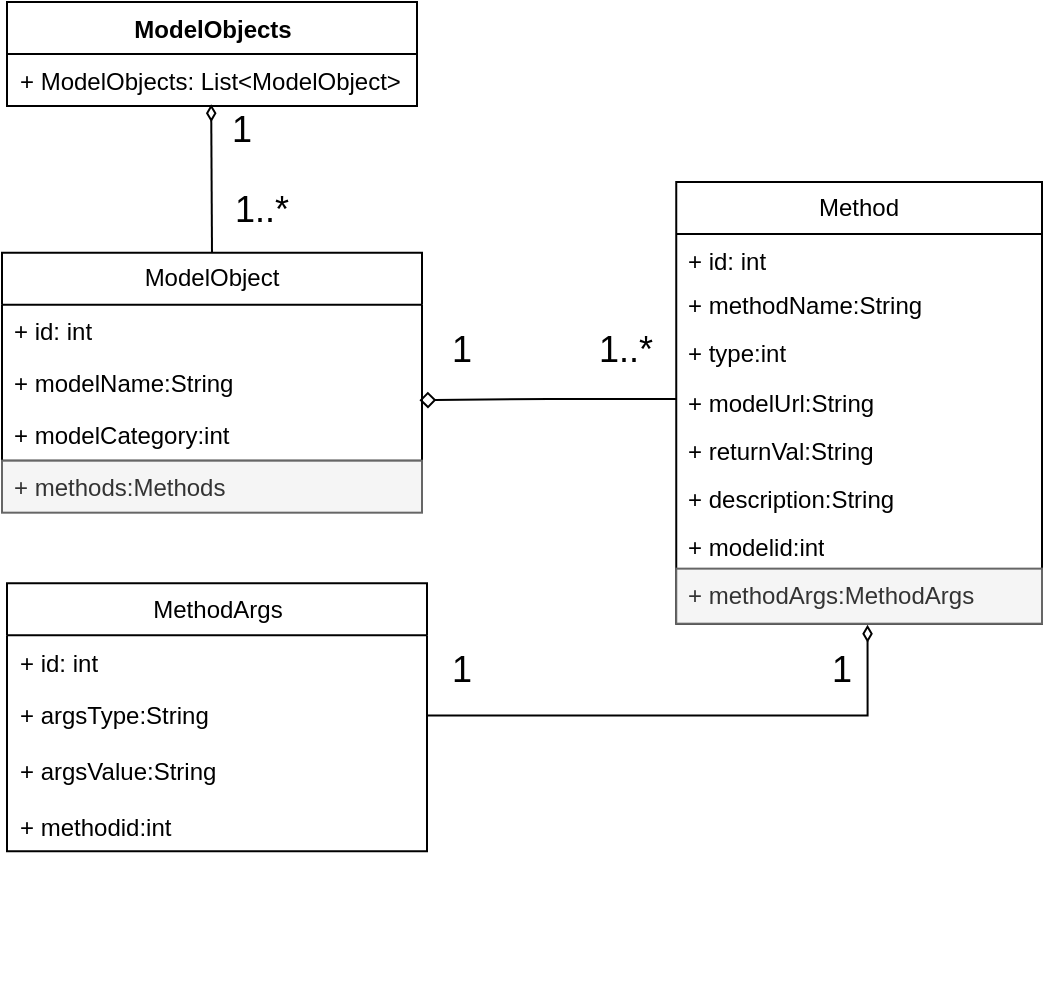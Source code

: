 <mxfile version="24.4.8" type="github" pages="2">
  <diagram name="第 1 页" id="2eAgeC-R04hNYni1SeuB">
    <mxGraphModel dx="1090" dy="634" grid="1" gridSize="10" guides="1" tooltips="1" connect="1" arrows="1" fold="1" page="1" pageScale="1" pageWidth="1169" pageHeight="827" math="0" shadow="0">
      <root>
        <mxCell id="0" />
        <mxCell id="1" parent="0" />
        <mxCell id="SbAz0DDFr4h_F-9t35oi-29" value="" style="group" parent="1" vertex="1" connectable="0">
          <mxGeometry x="340" y="315.34" width="210" height="150" as="geometry" />
        </mxCell>
        <mxCell id="SbAz0DDFr4h_F-9t35oi-14" value="ModelObject" style="swimlane;fontStyle=0;childLayout=stackLayout;horizontal=1;startSize=26;fillColor=none;horizontalStack=0;resizeParent=1;resizeParentMax=0;resizeLast=0;collapsible=1;marginBottom=0;whiteSpace=wrap;html=1;" parent="SbAz0DDFr4h_F-9t35oi-29" vertex="1">
          <mxGeometry width="210" height="104" as="geometry">
            <mxRectangle width="120" height="30" as="alternateBounds" />
          </mxGeometry>
        </mxCell>
        <mxCell id="SbAz0DDFr4h_F-9t35oi-15" value="+ id: int" style="text;strokeColor=none;fillColor=none;align=left;verticalAlign=top;spacingLeft=4;spacingRight=4;overflow=hidden;rotatable=0;points=[[0,0.5],[1,0.5]];portConstraint=eastwest;whiteSpace=wrap;html=1;" parent="SbAz0DDFr4h_F-9t35oi-14" vertex="1">
          <mxGeometry y="26" width="210" height="26" as="geometry" />
        </mxCell>
        <mxCell id="SbAz0DDFr4h_F-9t35oi-16" value="+ modelName:String" style="text;strokeColor=none;fillColor=none;align=left;verticalAlign=top;spacingLeft=4;spacingRight=4;overflow=hidden;rotatable=0;points=[[0,0.5],[1,0.5]];portConstraint=eastwest;whiteSpace=wrap;html=1;" parent="SbAz0DDFr4h_F-9t35oi-14" vertex="1">
          <mxGeometry y="52" width="210" height="26" as="geometry" />
        </mxCell>
        <mxCell id="QA75WJgBb5IEhuRQtN35-2" value="+ modelCategory:int" style="text;strokeColor=none;fillColor=none;align=left;verticalAlign=top;spacingLeft=4;spacingRight=4;overflow=hidden;rotatable=0;points=[[0,0.5],[1,0.5]];portConstraint=eastwest;whiteSpace=wrap;html=1;" vertex="1" parent="SbAz0DDFr4h_F-9t35oi-14">
          <mxGeometry y="78" width="210" height="26" as="geometry" />
        </mxCell>
        <mxCell id="SbAz0DDFr4h_F-9t35oi-23" value="+ methods:Methods" style="text;strokeColor=#666666;fillColor=#f5f5f5;align=left;verticalAlign=top;spacingLeft=4;spacingRight=4;overflow=hidden;rotatable=0;points=[[0,0.5],[1,0.5]];portConstraint=eastwest;whiteSpace=wrap;html=1;fontColor=#333333;" parent="SbAz0DDFr4h_F-9t35oi-29" vertex="1">
          <mxGeometry y="104" width="210.0" height="26" as="geometry" />
        </mxCell>
        <mxCell id="SbAz0DDFr4h_F-9t35oi-70" value="" style="group" parent="1" vertex="1" connectable="0">
          <mxGeometry x="660" y="280" width="200" height="200.68" as="geometry" />
        </mxCell>
        <mxCell id="SbAz0DDFr4h_F-9t35oi-71" value="Method" style="swimlane;fontStyle=0;childLayout=stackLayout;horizontal=1;startSize=26;fillColor=none;horizontalStack=0;resizeParent=1;resizeParentMax=0;resizeLast=0;collapsible=1;marginBottom=0;whiteSpace=wrap;html=1;" parent="SbAz0DDFr4h_F-9t35oi-70" vertex="1">
          <mxGeometry x="17.125" width="182.875" height="220.84" as="geometry">
            <mxRectangle width="120" height="30" as="alternateBounds" />
          </mxGeometry>
        </mxCell>
        <mxCell id="SbAz0DDFr4h_F-9t35oi-72" value="+ id: int" style="text;strokeColor=none;fillColor=none;align=left;verticalAlign=top;spacingLeft=4;spacingRight=4;overflow=hidden;rotatable=0;points=[[0,0.5],[1,0.5]];portConstraint=eastwest;whiteSpace=wrap;html=1;" parent="SbAz0DDFr4h_F-9t35oi-71" vertex="1">
          <mxGeometry y="26" width="182.875" height="22.36" as="geometry" />
        </mxCell>
        <mxCell id="SbAz0DDFr4h_F-9t35oi-73" value="+ methodName:String&amp;nbsp;" style="text;strokeColor=none;fillColor=none;align=left;verticalAlign=top;spacingLeft=4;spacingRight=4;overflow=hidden;rotatable=0;points=[[0,0.5],[1,0.5]];portConstraint=eastwest;whiteSpace=wrap;html=1;" parent="SbAz0DDFr4h_F-9t35oi-71" vertex="1">
          <mxGeometry y="48.36" width="182.875" height="24.08" as="geometry" />
        </mxCell>
        <mxCell id="QA75WJgBb5IEhuRQtN35-4" value="+ type:int" style="text;strokeColor=none;fillColor=none;align=left;verticalAlign=top;spacingLeft=4;spacingRight=4;overflow=hidden;rotatable=0;points=[[0,0.5],[1,0.5]];portConstraint=eastwest;whiteSpace=wrap;html=1;" vertex="1" parent="SbAz0DDFr4h_F-9t35oi-71">
          <mxGeometry y="72.44" width="182.875" height="24.08" as="geometry" />
        </mxCell>
        <mxCell id="SbAz0DDFr4h_F-9t35oi-75" value="+ modelUrl:String" style="text;strokeColor=none;fillColor=none;align=left;verticalAlign=top;spacingLeft=4;spacingRight=4;overflow=hidden;rotatable=0;points=[[0,0.5],[1,0.5]];portConstraint=eastwest;whiteSpace=wrap;html=1;" parent="SbAz0DDFr4h_F-9t35oi-71" vertex="1">
          <mxGeometry y="96.52" width="182.875" height="24.0" as="geometry" />
        </mxCell>
        <mxCell id="ualibCEGBtoHms4jxuWA-9" value="+&amp;nbsp;returnVal:String" style="text;strokeColor=none;fillColor=none;align=left;verticalAlign=top;spacingLeft=4;spacingRight=4;overflow=hidden;rotatable=0;points=[[0,0.5],[1,0.5]];portConstraint=eastwest;whiteSpace=wrap;html=1;" vertex="1" parent="SbAz0DDFr4h_F-9t35oi-71">
          <mxGeometry y="120.52" width="182.875" height="24.8" as="geometry" />
        </mxCell>
        <mxCell id="SbAz0DDFr4h_F-9t35oi-98" value="+ description:String" style="text;strokeColor=none;fillColor=none;align=left;verticalAlign=top;spacingLeft=4;spacingRight=4;overflow=hidden;rotatable=0;points=[[0,0.5],[1,0.5]];portConstraint=eastwest;whiteSpace=wrap;html=1;" parent="SbAz0DDFr4h_F-9t35oi-71" vertex="1">
          <mxGeometry y="145.32" width="182.875" height="24.0" as="geometry" />
        </mxCell>
        <mxCell id="SbAz0DDFr4h_F-9t35oi-76" value="+ modelid:int" style="text;strokeColor=none;fillColor=none;align=left;verticalAlign=top;spacingLeft=4;spacingRight=4;overflow=hidden;rotatable=0;points=[[0,0.5],[1,0.5]];portConstraint=eastwest;whiteSpace=wrap;html=1;" parent="SbAz0DDFr4h_F-9t35oi-71" vertex="1">
          <mxGeometry y="169.32" width="182.875" height="24.0" as="geometry" />
        </mxCell>
        <mxCell id="SbAz0DDFr4h_F-9t35oi-77" value="+ methodArgs:MethodArgs" style="text;strokeColor=#666666;fillColor=#f5f5f5;align=left;verticalAlign=top;spacingLeft=4;spacingRight=4;overflow=hidden;rotatable=0;points=[[0,0.5],[1,0.5]];portConstraint=eastwest;whiteSpace=wrap;html=1;fontColor=#333333;" parent="SbAz0DDFr4h_F-9t35oi-71" vertex="1">
          <mxGeometry y="193.32" width="182.875" height="27.52" as="geometry" />
        </mxCell>
        <mxCell id="SbAz0DDFr4h_F-9t35oi-93" value="" style="group" parent="1" vertex="1" connectable="0">
          <mxGeometry x="342.5" y="480.68" width="210" height="200" as="geometry" />
        </mxCell>
        <mxCell id="SbAz0DDFr4h_F-9t35oi-94" value="MethodArgs" style="swimlane;fontStyle=0;childLayout=stackLayout;horizontal=1;startSize=26;fillColor=none;horizontalStack=0;resizeParent=1;resizeParentMax=0;resizeLast=0;collapsible=1;marginBottom=0;whiteSpace=wrap;html=1;" parent="SbAz0DDFr4h_F-9t35oi-93" vertex="1">
          <mxGeometry width="210" height="134" as="geometry">
            <mxRectangle width="120" height="30" as="alternateBounds" />
          </mxGeometry>
        </mxCell>
        <mxCell id="SbAz0DDFr4h_F-9t35oi-95" value="+ id: int" style="text;strokeColor=none;fillColor=none;align=left;verticalAlign=top;spacingLeft=4;spacingRight=4;overflow=hidden;rotatable=0;points=[[0,0.5],[1,0.5]];portConstraint=eastwest;whiteSpace=wrap;html=1;" parent="SbAz0DDFr4h_F-9t35oi-94" vertex="1">
          <mxGeometry y="26" width="210" height="26" as="geometry" />
        </mxCell>
        <mxCell id="SbAz0DDFr4h_F-9t35oi-96" value="+ argsType:String" style="text;strokeColor=none;fillColor=none;align=left;verticalAlign=top;spacingLeft=4;spacingRight=4;overflow=hidden;rotatable=0;points=[[0,0.5],[1,0.5]];portConstraint=eastwest;whiteSpace=wrap;html=1;" parent="SbAz0DDFr4h_F-9t35oi-94" vertex="1">
          <mxGeometry y="52" width="210" height="28" as="geometry" />
        </mxCell>
        <mxCell id="X31dGBQLlkKmHHwzrpvk-1" value="+ argsValue:String" style="text;strokeColor=none;fillColor=none;align=left;verticalAlign=top;spacingLeft=4;spacingRight=4;overflow=hidden;rotatable=0;points=[[0,0.5],[1,0.5]];portConstraint=eastwest;whiteSpace=wrap;html=1;" parent="SbAz0DDFr4h_F-9t35oi-94" vertex="1">
          <mxGeometry y="80" width="210" height="28" as="geometry" />
        </mxCell>
        <mxCell id="SbAz0DDFr4h_F-9t35oi-99" value="+ methodid:int" style="text;strokeColor=none;fillColor=none;align=left;verticalAlign=top;spacingLeft=4;spacingRight=4;overflow=hidden;rotatable=0;points=[[0,0.5],[1,0.5]];portConstraint=eastwest;whiteSpace=wrap;html=1;" parent="SbAz0DDFr4h_F-9t35oi-94" vertex="1">
          <mxGeometry y="108" width="210" height="26" as="geometry" />
        </mxCell>
        <mxCell id="zyXgO9R8dJ2PUQRsxswK-3" value="ModelObjects" style="swimlane;fontStyle=1;align=center;verticalAlign=top;childLayout=stackLayout;horizontal=1;startSize=26;horizontalStack=0;resizeParent=1;resizeParentMax=0;resizeLast=0;collapsible=1;marginBottom=0;whiteSpace=wrap;html=1;" parent="1" vertex="1">
          <mxGeometry x="342.5" y="190" width="205" height="52" as="geometry" />
        </mxCell>
        <mxCell id="zyXgO9R8dJ2PUQRsxswK-4" value="+ ModelObjects: List&amp;lt;ModelObject&amp;gt;" style="text;strokeColor=none;fillColor=none;align=left;verticalAlign=top;spacingLeft=4;spacingRight=4;overflow=hidden;rotatable=0;points=[[0,0.5],[1,0.5]];portConstraint=eastwest;whiteSpace=wrap;html=1;" parent="zyXgO9R8dJ2PUQRsxswK-3" vertex="1">
          <mxGeometry y="26" width="205" height="26" as="geometry" />
        </mxCell>
        <mxCell id="zyXgO9R8dJ2PUQRsxswK-7" style="rounded=0;orthogonalLoop=1;jettySize=auto;html=1;entryX=0.498;entryY=0.968;entryDx=0;entryDy=0;entryPerimeter=0;endArrow=diamondThin;endFill=0;exitX=0.5;exitY=0;exitDx=0;exitDy=0;" parent="1" source="SbAz0DDFr4h_F-9t35oi-14" target="zyXgO9R8dJ2PUQRsxswK-4" edge="1">
          <mxGeometry relative="1" as="geometry" />
        </mxCell>
        <mxCell id="zyXgO9R8dJ2PUQRsxswK-10" value="&lt;font style=&quot;font-size: 18px;&quot;&gt;1..*&lt;/font&gt;" style="text;html=1;align=center;verticalAlign=middle;whiteSpace=wrap;rounded=0;" parent="1" vertex="1">
          <mxGeometry x="460" y="290" width="20" height="8" as="geometry" />
        </mxCell>
        <mxCell id="zyXgO9R8dJ2PUQRsxswK-11" value="&lt;font style=&quot;font-size: 18px;&quot;&gt;1&lt;/font&gt;" style="text;html=1;align=center;verticalAlign=middle;whiteSpace=wrap;rounded=0;" parent="1" vertex="1">
          <mxGeometry x="450" y="250" width="20" height="8" as="geometry" />
        </mxCell>
        <mxCell id="ualibCEGBtoHms4jxuWA-13" style="edgeStyle=orthogonalEdgeStyle;rounded=0;orthogonalLoop=1;jettySize=auto;html=1;entryX=0.523;entryY=1.019;entryDx=0;entryDy=0;entryPerimeter=0;endArrow=diamondThin;endFill=0;" edge="1" parent="1" source="SbAz0DDFr4h_F-9t35oi-96" target="SbAz0DDFr4h_F-9t35oi-77">
          <mxGeometry relative="1" as="geometry" />
        </mxCell>
        <mxCell id="ualibCEGBtoHms4jxuWA-16" value="&lt;font style=&quot;font-size: 18px;&quot;&gt;1&lt;/font&gt;" style="text;html=1;align=center;verticalAlign=middle;whiteSpace=wrap;rounded=0;" vertex="1" parent="1">
          <mxGeometry x="560" y="360" width="20" height="8" as="geometry" />
        </mxCell>
        <mxCell id="ualibCEGBtoHms4jxuWA-17" value="&lt;font style=&quot;font-size: 18px;&quot;&gt;1&lt;/font&gt;" style="text;html=1;align=center;verticalAlign=middle;whiteSpace=wrap;rounded=0;" vertex="1" parent="1">
          <mxGeometry x="750" y="520" width="20" height="8" as="geometry" />
        </mxCell>
        <mxCell id="ualibCEGBtoHms4jxuWA-18" value="&lt;font style=&quot;font-size: 18px;&quot;&gt;1&lt;/font&gt;" style="text;html=1;align=center;verticalAlign=middle;whiteSpace=wrap;rounded=0;" vertex="1" parent="1">
          <mxGeometry x="560" y="520" width="20" height="8" as="geometry" />
        </mxCell>
        <mxCell id="VTVYJv35SNL--PON1OUb-27" value="&lt;font style=&quot;font-size: 18px;&quot;&gt;1..*&lt;/font&gt;" style="text;html=1;align=center;verticalAlign=middle;whiteSpace=wrap;rounded=0;" parent="1" vertex="1">
          <mxGeometry x="644.045" y="360" width="15.951" height="8.0" as="geometry" />
        </mxCell>
        <mxCell id="QA75WJgBb5IEhuRQtN35-5" style="edgeStyle=orthogonalEdgeStyle;rounded=0;orthogonalLoop=1;jettySize=auto;html=1;entryX=0.994;entryY=0.836;entryDx=0;entryDy=0;entryPerimeter=0;endArrow=diamond;endFill=0;" edge="1" parent="1" source="SbAz0DDFr4h_F-9t35oi-75" target="SbAz0DDFr4h_F-9t35oi-16">
          <mxGeometry relative="1" as="geometry" />
        </mxCell>
      </root>
    </mxGraphModel>
  </diagram>
  <diagram id="2nIudb9Nil_v2xU6o04d" name="第 2 页">
    <mxGraphModel dx="627" dy="523" grid="1" gridSize="10" guides="1" tooltips="1" connect="1" arrows="1" fold="1" page="1" pageScale="1" pageWidth="1169" pageHeight="827" math="0" shadow="0">
      <root>
        <mxCell id="0" />
        <mxCell id="1" parent="0" />
        <mxCell id="9fIwNDRbNeXNYyzYhg-B-1" value="" style="group" vertex="1" connectable="0" parent="1">
          <mxGeometry x="350" y="290" width="190" height="150" as="geometry" />
        </mxCell>
        <mxCell id="9fIwNDRbNeXNYyzYhg-B-2" value="ModelObject" style="swimlane;fontStyle=0;childLayout=stackLayout;horizontal=1;startSize=26;fillColor=none;horizontalStack=0;resizeParent=1;resizeParentMax=0;resizeLast=0;collapsible=1;marginBottom=0;whiteSpace=wrap;html=1;" vertex="1" parent="9fIwNDRbNeXNYyzYhg-B-1">
          <mxGeometry width="190" height="122" as="geometry">
            <mxRectangle width="120" height="30" as="alternateBounds" />
          </mxGeometry>
        </mxCell>
        <mxCell id="9fIwNDRbNeXNYyzYhg-B-3" value="+ id: int" style="text;strokeColor=none;fillColor=none;align=left;verticalAlign=top;spacingLeft=4;spacingRight=4;overflow=hidden;rotatable=0;points=[[0,0.5],[1,0.5]];portConstraint=eastwest;whiteSpace=wrap;html=1;" vertex="1" parent="9fIwNDRbNeXNYyzYhg-B-2">
          <mxGeometry y="26" width="190" height="26" as="geometry" />
        </mxCell>
        <mxCell id="9fIwNDRbNeXNYyzYhg-B-4" value="+ modelName:String" style="text;strokeColor=none;fillColor=none;align=left;verticalAlign=top;spacingLeft=4;spacingRight=4;overflow=hidden;rotatable=0;points=[[0,0.5],[1,0.5]];portConstraint=eastwest;whiteSpace=wrap;html=1;" vertex="1" parent="9fIwNDRbNeXNYyzYhg-B-2">
          <mxGeometry y="52" width="190" height="18" as="geometry" />
        </mxCell>
        <mxCell id="9fIwNDRbNeXNYyzYhg-B-5" value="+ modelCategory:int" style="text;strokeColor=none;fillColor=none;align=left;verticalAlign=top;spacingLeft=4;spacingRight=4;overflow=hidden;rotatable=0;points=[[0,0.5],[1,0.5]];portConstraint=eastwest;whiteSpace=wrap;html=1;" vertex="1" parent="9fIwNDRbNeXNYyzYhg-B-2">
          <mxGeometry y="70" width="190" height="52" as="geometry" />
        </mxCell>
        <mxCell id="9fIwNDRbNeXNYyzYhg-B-6" value="+ methods:List&amp;lt;Method&amp;gt;" style="text;strokeColor=#666666;fillColor=#f5f5f5;align=left;verticalAlign=top;spacingLeft=4;spacingRight=4;overflow=hidden;rotatable=0;points=[[0,0.5],[1,0.5]];portConstraint=eastwest;whiteSpace=wrap;html=1;fontColor=#333333;" vertex="1" parent="9fIwNDRbNeXNYyzYhg-B-1">
          <mxGeometry y="104" width="190.0" height="26" as="geometry" />
        </mxCell>
        <mxCell id="9fIwNDRbNeXNYyzYhg-B-7" value="" style="group" vertex="1" connectable="0" parent="1">
          <mxGeometry x="660" y="270" width="250.77" height="172" as="geometry" />
        </mxCell>
        <mxCell id="9fIwNDRbNeXNYyzYhg-B-8" value="Method" style="swimlane;fontStyle=0;childLayout=stackLayout;horizontal=1;startSize=26;fillColor=none;horizontalStack=0;resizeParent=1;resizeParentMax=0;resizeLast=0;collapsible=1;marginBottom=0;whiteSpace=wrap;html=1;" vertex="1" parent="9fIwNDRbNeXNYyzYhg-B-7">
          <mxGeometry x="21.473" width="229.297" height="161.88" as="geometry">
            <mxRectangle width="120" height="30" as="alternateBounds" />
          </mxGeometry>
        </mxCell>
        <mxCell id="9fIwNDRbNeXNYyzYhg-B-9" value="+ id: int" style="text;strokeColor=none;fillColor=none;align=left;verticalAlign=top;spacingLeft=4;spacingRight=4;overflow=hidden;rotatable=0;points=[[0,0.5],[1,0.5]];portConstraint=eastwest;whiteSpace=wrap;html=1;" vertex="1" parent="9fIwNDRbNeXNYyzYhg-B-8">
          <mxGeometry y="26" width="229.297" height="22.36" as="geometry" />
        </mxCell>
        <mxCell id="9fIwNDRbNeXNYyzYhg-B-10" value="+ methodName:String&amp;nbsp;" style="text;strokeColor=none;fillColor=none;align=left;verticalAlign=top;spacingLeft=4;spacingRight=4;overflow=hidden;rotatable=0;points=[[0,0.5],[1,0.5]];portConstraint=eastwest;whiteSpace=wrap;html=1;" vertex="1" parent="9fIwNDRbNeXNYyzYhg-B-8">
          <mxGeometry y="48.36" width="229.297" height="24.08" as="geometry" />
        </mxCell>
        <mxCell id="9fIwNDRbNeXNYyzYhg-B-11" value="+ interpreter:String" style="text;strokeColor=none;fillColor=none;align=left;verticalAlign=top;spacingLeft=4;spacingRight=4;overflow=hidden;rotatable=0;points=[[0,0.5],[1,0.5]];portConstraint=eastwest;whiteSpace=wrap;html=1;" vertex="1" parent="9fIwNDRbNeXNYyzYhg-B-8">
          <mxGeometry y="72.44" width="229.297" height="17.2" as="geometry" />
        </mxCell>
        <mxCell id="9fIwNDRbNeXNYyzYhg-B-12" value="+ modelUrl:String" style="text;strokeColor=none;fillColor=none;align=left;verticalAlign=top;spacingLeft=4;spacingRight=4;overflow=hidden;rotatable=0;points=[[0,0.5],[1,0.5]];portConstraint=eastwest;whiteSpace=wrap;html=1;" vertex="1" parent="9fIwNDRbNeXNYyzYhg-B-8">
          <mxGeometry y="89.64" width="229.297" height="22.36" as="geometry" />
        </mxCell>
        <mxCell id="9fIwNDRbNeXNYyzYhg-B-13" value="+ modelid:int" style="text;strokeColor=none;fillColor=none;align=left;verticalAlign=top;spacingLeft=4;spacingRight=4;overflow=hidden;rotatable=0;points=[[0,0.5],[1,0.5]];portConstraint=eastwest;whiteSpace=wrap;html=1;" vertex="1" parent="9fIwNDRbNeXNYyzYhg-B-8">
          <mxGeometry y="112.0" width="229.297" height="22.36" as="geometry" />
        </mxCell>
        <mxCell id="9fIwNDRbNeXNYyzYhg-B-14" value="+ methodParameters:MethodParameter" style="text;strokeColor=#666666;fillColor=#f5f5f5;align=left;verticalAlign=top;spacingLeft=4;spacingRight=4;overflow=hidden;rotatable=0;points=[[0,0.5],[1,0.5]];portConstraint=eastwest;whiteSpace=wrap;html=1;fontColor=#333333;" vertex="1" parent="9fIwNDRbNeXNYyzYhg-B-8">
          <mxGeometry y="134.36" width="229.297" height="27.52" as="geometry" />
        </mxCell>
        <mxCell id="9fIwNDRbNeXNYyzYhg-B-35" value="&lt;font style=&quot;font-size: 10px;&quot;&gt;1..*&lt;/font&gt;" style="text;html=1;align=center;verticalAlign=middle;whiteSpace=wrap;rounded=0;" vertex="1" parent="9fIwNDRbNeXNYyzYhg-B-7">
          <mxGeometry x="-10" y="60" width="20" height="8" as="geometry" />
        </mxCell>
        <mxCell id="9fIwNDRbNeXNYyzYhg-B-16" value="" style="group" vertex="1" connectable="0" parent="1">
          <mxGeometry x="680.77" y="40" width="230" height="210" as="geometry" />
        </mxCell>
        <mxCell id="9fIwNDRbNeXNYyzYhg-B-17" value="MethodParamether" style="swimlane;fontStyle=0;childLayout=stackLayout;horizontal=1;startSize=26;fillColor=none;horizontalStack=0;resizeParent=1;resizeParentMax=0;resizeLast=0;collapsible=1;marginBottom=0;whiteSpace=wrap;html=1;" vertex="1" parent="9fIwNDRbNeXNYyzYhg-B-16">
          <mxGeometry width="230" height="168.8" as="geometry">
            <mxRectangle width="120" height="30" as="alternateBounds" />
          </mxGeometry>
        </mxCell>
        <mxCell id="9fIwNDRbNeXNYyzYhg-B-18" value="+ id: int" style="text;strokeColor=none;fillColor=none;align=left;verticalAlign=top;spacingLeft=4;spacingRight=4;overflow=hidden;rotatable=0;points=[[0,0.5],[1,0.5]];portConstraint=eastwest;whiteSpace=wrap;html=1;" vertex="1" parent="9fIwNDRbNeXNYyzYhg-B-17">
          <mxGeometry y="26" width="230" height="27.3" as="geometry" />
        </mxCell>
        <mxCell id="9fIwNDRbNeXNYyzYhg-B-19" value="+ args:String" style="text;strokeColor=none;fillColor=none;align=left;verticalAlign=top;spacingLeft=4;spacingRight=4;overflow=hidden;rotatable=0;points=[[0,0.5],[1,0.5]];portConstraint=eastwest;whiteSpace=wrap;html=1;" vertex="1" parent="9fIwNDRbNeXNYyzYhg-B-17">
          <mxGeometry y="53.3" width="230" height="29.4" as="geometry" />
        </mxCell>
        <mxCell id="9fIwNDRbNeXNYyzYhg-B-20" value="+&amp;nbsp;returnType:String" style="text;strokeColor=none;fillColor=none;align=left;verticalAlign=top;spacingLeft=4;spacingRight=4;overflow=hidden;rotatable=0;points=[[0,0.5],[1,0.5]];portConstraint=eastwest;whiteSpace=wrap;html=1;" vertex="1" parent="9fIwNDRbNeXNYyzYhg-B-17">
          <mxGeometry y="82.7" width="230" height="31.5" as="geometry" />
        </mxCell>
        <mxCell id="9fIwNDRbNeXNYyzYhg-B-21" value="+ description:String" style="text;strokeColor=none;fillColor=none;align=left;verticalAlign=top;spacingLeft=4;spacingRight=4;overflow=hidden;rotatable=0;points=[[0,0.5],[1,0.5]];portConstraint=eastwest;whiteSpace=wrap;html=1;" vertex="1" parent="9fIwNDRbNeXNYyzYhg-B-17">
          <mxGeometry y="114.2" width="230" height="27.3" as="geometry" />
        </mxCell>
        <mxCell id="9fIwNDRbNeXNYyzYhg-B-22" value="+ methodid:int" style="text;strokeColor=none;fillColor=none;align=left;verticalAlign=top;spacingLeft=4;spacingRight=4;overflow=hidden;rotatable=0;points=[[0,0.5],[1,0.5]];portConstraint=eastwest;whiteSpace=wrap;html=1;" vertex="1" parent="9fIwNDRbNeXNYyzYhg-B-17">
          <mxGeometry y="141.5" width="230" height="27.3" as="geometry" />
        </mxCell>
        <mxCell id="9fIwNDRbNeXNYyzYhg-B-41" value="&lt;font style=&quot;font-size: 10px;&quot;&gt;1&lt;/font&gt;" style="text;html=1;align=center;verticalAlign=middle;whiteSpace=wrap;rounded=0;" vertex="1" parent="9fIwNDRbNeXNYyzYhg-B-16">
          <mxGeometry x="119.23" y="178" width="20" height="8" as="geometry" />
        </mxCell>
        <mxCell id="9fIwNDRbNeXNYyzYhg-B-23" value="ModelObjects" style="swimlane;fontStyle=1;align=center;verticalAlign=top;childLayout=stackLayout;horizontal=1;startSize=26;horizontalStack=0;resizeParent=1;resizeParentMax=0;resizeLast=0;collapsible=1;marginBottom=0;whiteSpace=wrap;html=1;" vertex="1" parent="1">
          <mxGeometry x="340" y="90" width="210" height="52" as="geometry" />
        </mxCell>
        <mxCell id="9fIwNDRbNeXNYyzYhg-B-24" value="+ ModelObjects: List&amp;lt;ModelObject&amp;gt;" style="text;strokeColor=none;fillColor=none;align=left;verticalAlign=top;spacingLeft=4;spacingRight=4;overflow=hidden;rotatable=0;points=[[0,0.5],[1,0.5]];portConstraint=eastwest;whiteSpace=wrap;html=1;" vertex="1" parent="9fIwNDRbNeXNYyzYhg-B-23">
          <mxGeometry y="26" width="210" height="26" as="geometry" />
        </mxCell>
        <mxCell id="9fIwNDRbNeXNYyzYhg-B-25" style="rounded=0;orthogonalLoop=1;jettySize=auto;html=1;entryX=0.498;entryY=0.968;entryDx=0;entryDy=0;entryPerimeter=0;endArrow=diamondThin;endFill=0;exitX=0.5;exitY=0;exitDx=0;exitDy=0;" edge="1" parent="1" source="9fIwNDRbNeXNYyzYhg-B-2" target="9fIwNDRbNeXNYyzYhg-B-24">
          <mxGeometry relative="1" as="geometry" />
        </mxCell>
        <mxCell id="9fIwNDRbNeXNYyzYhg-B-26" value="&lt;font style=&quot;font-size: 10px;&quot;&gt;1..*&lt;/font&gt;" style="text;html=1;align=center;verticalAlign=middle;whiteSpace=wrap;rounded=0;" vertex="1" parent="1">
          <mxGeometry x="450" y="250" width="20" height="8" as="geometry" />
        </mxCell>
        <mxCell id="9fIwNDRbNeXNYyzYhg-B-27" value="&lt;font style=&quot;font-size: 12px;&quot;&gt;1&lt;/font&gt;" style="text;html=1;align=center;verticalAlign=middle;whiteSpace=wrap;rounded=0;" vertex="1" parent="1">
          <mxGeometry x="450" y="170" width="20" height="8" as="geometry" />
        </mxCell>
        <mxCell id="9fIwNDRbNeXNYyzYhg-B-33" style="edgeStyle=orthogonalEdgeStyle;rounded=0;orthogonalLoop=1;jettySize=auto;html=1;entryX=1;entryY=0.5;entryDx=0;entryDy=0;endArrow=diamondThin;endFill=0;" edge="1" parent="1" source="9fIwNDRbNeXNYyzYhg-B-8" target="9fIwNDRbNeXNYyzYhg-B-4">
          <mxGeometry relative="1" as="geometry">
            <mxPoint x="737" y="376.064" as="targetPoint" />
          </mxGeometry>
        </mxCell>
        <mxCell id="9fIwNDRbNeXNYyzYhg-B-15" value="&lt;font style=&quot;font-size: 10px;&quot;&gt;1&lt;/font&gt;" style="text;html=1;align=center;verticalAlign=middle;whiteSpace=wrap;rounded=0;" vertex="1" parent="1">
          <mxGeometry x="550" y="330" width="20" height="8" as="geometry" />
        </mxCell>
        <mxCell id="9fIwNDRbNeXNYyzYhg-B-39" style="edgeStyle=orthogonalEdgeStyle;rounded=0;orthogonalLoop=1;jettySize=auto;html=1;endArrow=diamondThin;endFill=0;" edge="1" parent="1" source="9fIwNDRbNeXNYyzYhg-B-17" target="9fIwNDRbNeXNYyzYhg-B-8">
          <mxGeometry relative="1" as="geometry" />
        </mxCell>
        <mxCell id="9fIwNDRbNeXNYyzYhg-B-40" value="&lt;font style=&quot;font-size: 10px;&quot;&gt;1&lt;/font&gt;" style="text;html=1;align=center;verticalAlign=middle;whiteSpace=wrap;rounded=0;" vertex="1" parent="1">
          <mxGeometry x="800" y="250" width="20" height="8" as="geometry" />
        </mxCell>
      </root>
    </mxGraphModel>
  </diagram>
</mxfile>
